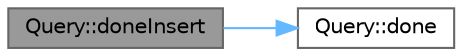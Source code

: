 digraph "Query::doneInsert"
{
 // INTERACTIVE_SVG=YES
 // LATEX_PDF_SIZE
  bgcolor="transparent";
  edge [fontname=Helvetica,fontsize=10,labelfontname=Helvetica,labelfontsize=10];
  node [fontname=Helvetica,fontsize=10,shape=box,height=0.2,width=0.4];
  rankdir="LR";
  Node1 [id="Node000001",label="Query::doneInsert",height=0.2,width=0.4,color="gray40", fillcolor="grey60", style="filled", fontcolor="black",tooltip=" "];
  Node1 -> Node2 [id="edge1_Node000001_Node000002",color="steelblue1",style="solid",tooltip=" "];
  Node2 [id="Node000002",label="Query::done",height=0.2,width=0.4,color="grey40", fillcolor="white", style="filled",URL="$d4/d6a/a00704_a92e0e8d523fbed6c959e7a14196e91d4.html#a92e0e8d523fbed6c959e7a14196e91d4",tooltip=" "];
}
